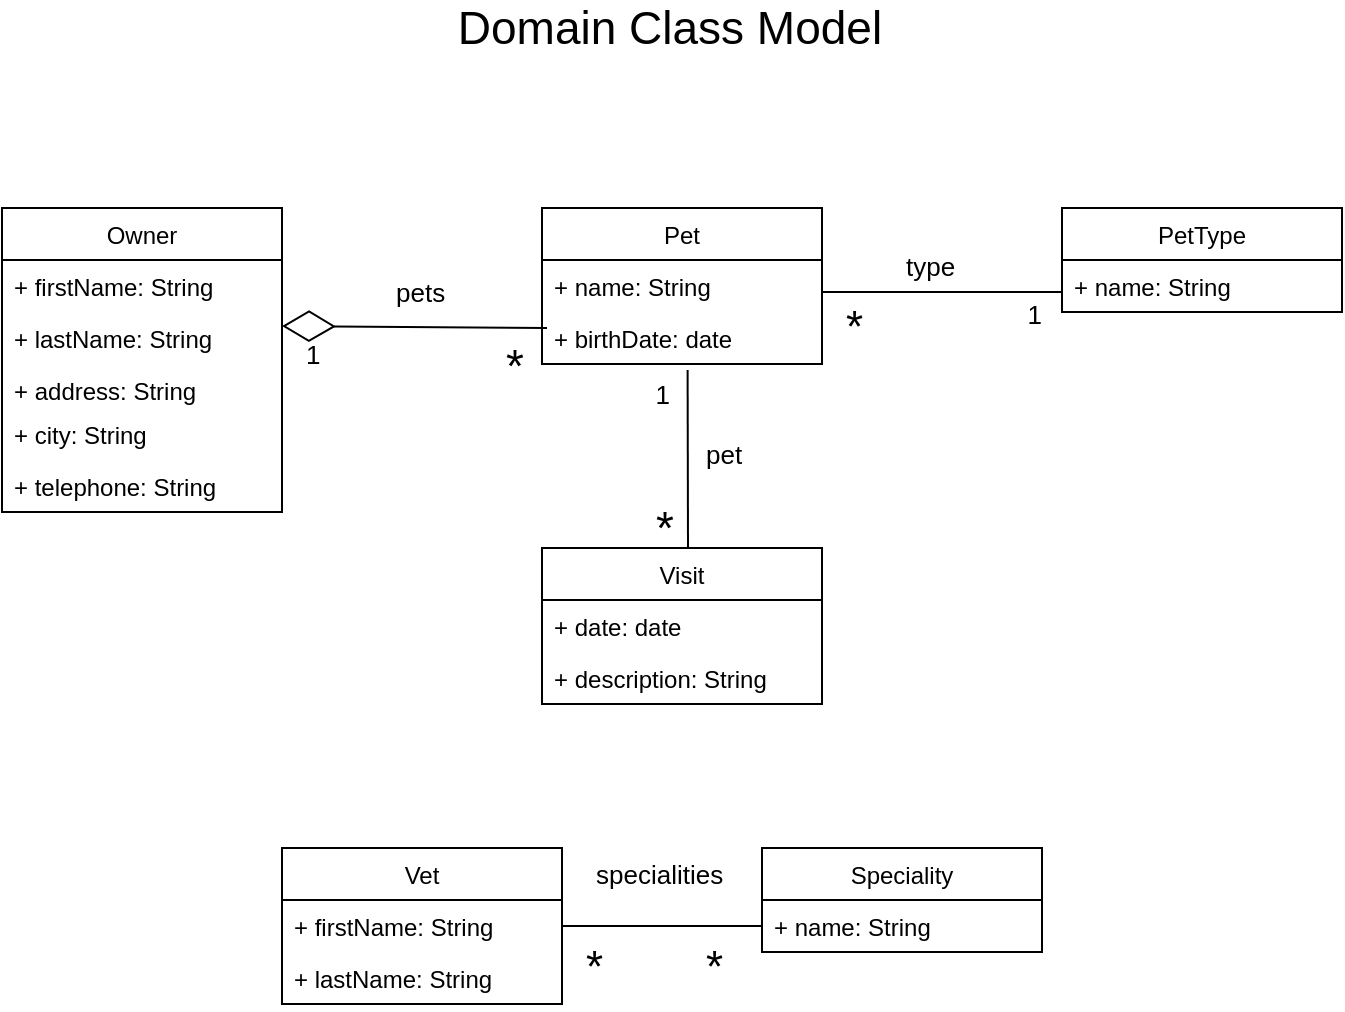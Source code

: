 <mxfile version="15.1.2" type="github"><diagram id="VZcF_NxZ1GH9iyw6uZ34" name="Page-1"><mxGraphModel dx="1038" dy="521" grid="1" gridSize="10" guides="1" tooltips="1" connect="1" arrows="1" fold="1" page="1" pageScale="1" pageWidth="827" pageHeight="1169" math="0" shadow="0"><root><mxCell id="0"/><mxCell id="1" parent="0"/><mxCell id="A0as_h-FLwX-KRLidYSB-5" value="Owner" style="swimlane;fontStyle=0;childLayout=stackLayout;horizontal=1;startSize=26;fillColor=none;horizontalStack=0;resizeParent=1;resizeParentMax=0;resizeLast=0;collapsible=1;marginBottom=0;" vertex="1" parent="1"><mxGeometry x="80" y="150" width="140" height="152" as="geometry"/></mxCell><mxCell id="A0as_h-FLwX-KRLidYSB-6" value="+ firstName: String" style="text;strokeColor=none;fillColor=none;align=left;verticalAlign=top;spacingLeft=4;spacingRight=4;overflow=hidden;rotatable=0;points=[[0,0.5],[1,0.5]];portConstraint=eastwest;" vertex="1" parent="A0as_h-FLwX-KRLidYSB-5"><mxGeometry y="26" width="140" height="26" as="geometry"/></mxCell><mxCell id="A0as_h-FLwX-KRLidYSB-7" value="+ lastName: String" style="text;strokeColor=none;fillColor=none;align=left;verticalAlign=top;spacingLeft=4;spacingRight=4;overflow=hidden;rotatable=0;points=[[0,0.5],[1,0.5]];portConstraint=eastwest;" vertex="1" parent="A0as_h-FLwX-KRLidYSB-5"><mxGeometry y="52" width="140" height="26" as="geometry"/></mxCell><mxCell id="A0as_h-FLwX-KRLidYSB-8" value="+ address: String" style="text;strokeColor=none;fillColor=none;align=left;verticalAlign=top;spacingLeft=4;spacingRight=4;overflow=hidden;rotatable=0;points=[[0,0.5],[1,0.5]];portConstraint=eastwest;" vertex="1" parent="A0as_h-FLwX-KRLidYSB-5"><mxGeometry y="78" width="140" height="22" as="geometry"/></mxCell><mxCell id="A0as_h-FLwX-KRLidYSB-9" value="+ city: String" style="text;strokeColor=none;fillColor=none;align=left;verticalAlign=top;spacingLeft=4;spacingRight=4;overflow=hidden;rotatable=0;points=[[0,0.5],[1,0.5]];portConstraint=eastwest;" vertex="1" parent="A0as_h-FLwX-KRLidYSB-5"><mxGeometry y="100" width="140" height="26" as="geometry"/></mxCell><mxCell id="A0as_h-FLwX-KRLidYSB-10" value="+ telephone: String" style="text;strokeColor=none;fillColor=none;align=left;verticalAlign=top;spacingLeft=4;spacingRight=4;overflow=hidden;rotatable=0;points=[[0,0.5],[1,0.5]];portConstraint=eastwest;" vertex="1" parent="A0as_h-FLwX-KRLidYSB-5"><mxGeometry y="126" width="140" height="26" as="geometry"/></mxCell><mxCell id="A0as_h-FLwX-KRLidYSB-12" value="Pet" style="swimlane;fontStyle=0;childLayout=stackLayout;horizontal=1;startSize=26;fillColor=none;horizontalStack=0;resizeParent=1;resizeParentMax=0;resizeLast=0;collapsible=1;marginBottom=0;" vertex="1" parent="1"><mxGeometry x="350" y="150" width="140" height="78" as="geometry"/></mxCell><mxCell id="A0as_h-FLwX-KRLidYSB-13" value="+ name: String" style="text;strokeColor=none;fillColor=none;align=left;verticalAlign=top;spacingLeft=4;spacingRight=4;overflow=hidden;rotatable=0;points=[[0,0.5],[1,0.5]];portConstraint=eastwest;" vertex="1" parent="A0as_h-FLwX-KRLidYSB-12"><mxGeometry y="26" width="140" height="26" as="geometry"/></mxCell><mxCell id="A0as_h-FLwX-KRLidYSB-14" value="+ birthDate: date" style="text;strokeColor=none;fillColor=none;align=left;verticalAlign=top;spacingLeft=4;spacingRight=4;overflow=hidden;rotatable=0;points=[[0,0.5],[1,0.5]];portConstraint=eastwest;" vertex="1" parent="A0as_h-FLwX-KRLidYSB-12"><mxGeometry y="52" width="140" height="26" as="geometry"/></mxCell><mxCell id="A0as_h-FLwX-KRLidYSB-16" value="PetType" style="swimlane;fontStyle=0;childLayout=stackLayout;horizontal=1;startSize=26;fillColor=none;horizontalStack=0;resizeParent=1;resizeParentMax=0;resizeLast=0;collapsible=1;marginBottom=0;" vertex="1" parent="1"><mxGeometry x="610" y="150" width="140" height="52" as="geometry"/></mxCell><mxCell id="A0as_h-FLwX-KRLidYSB-17" value="+ name: String" style="text;strokeColor=none;fillColor=none;align=left;verticalAlign=top;spacingLeft=4;spacingRight=4;overflow=hidden;rotatable=0;points=[[0,0.5],[1,0.5]];portConstraint=eastwest;" vertex="1" parent="A0as_h-FLwX-KRLidYSB-16"><mxGeometry y="26" width="140" height="26" as="geometry"/></mxCell><mxCell id="A0as_h-FLwX-KRLidYSB-21" value="Visit" style="swimlane;fontStyle=0;childLayout=stackLayout;horizontal=1;startSize=26;fillColor=none;horizontalStack=0;resizeParent=1;resizeParentMax=0;resizeLast=0;collapsible=1;marginBottom=0;" vertex="1" parent="1"><mxGeometry x="350" y="320" width="140" height="78" as="geometry"/></mxCell><mxCell id="A0as_h-FLwX-KRLidYSB-22" value="+ date: date" style="text;strokeColor=none;fillColor=none;align=left;verticalAlign=top;spacingLeft=4;spacingRight=4;overflow=hidden;rotatable=0;points=[[0,0.5],[1,0.5]];portConstraint=eastwest;" vertex="1" parent="A0as_h-FLwX-KRLidYSB-21"><mxGeometry y="26" width="140" height="26" as="geometry"/></mxCell><mxCell id="A0as_h-FLwX-KRLidYSB-23" value="+ description: String" style="text;strokeColor=none;fillColor=none;align=left;verticalAlign=top;spacingLeft=4;spacingRight=4;overflow=hidden;rotatable=0;points=[[0,0.5],[1,0.5]];portConstraint=eastwest;" vertex="1" parent="A0as_h-FLwX-KRLidYSB-21"><mxGeometry y="52" width="140" height="26" as="geometry"/></mxCell><mxCell id="A0as_h-FLwX-KRLidYSB-25" value="Vet" style="swimlane;fontStyle=0;childLayout=stackLayout;horizontal=1;startSize=26;fillColor=none;horizontalStack=0;resizeParent=1;resizeParentMax=0;resizeLast=0;collapsible=1;marginBottom=0;" vertex="1" parent="1"><mxGeometry x="220" y="470" width="140" height="78" as="geometry"/></mxCell><mxCell id="A0as_h-FLwX-KRLidYSB-26" value="+ firstName: String" style="text;strokeColor=none;fillColor=none;align=left;verticalAlign=top;spacingLeft=4;spacingRight=4;overflow=hidden;rotatable=0;points=[[0,0.5],[1,0.5]];portConstraint=eastwest;" vertex="1" parent="A0as_h-FLwX-KRLidYSB-25"><mxGeometry y="26" width="140" height="26" as="geometry"/></mxCell><mxCell id="A0as_h-FLwX-KRLidYSB-27" value="+ lastName: String" style="text;strokeColor=none;fillColor=none;align=left;verticalAlign=top;spacingLeft=4;spacingRight=4;overflow=hidden;rotatable=0;points=[[0,0.5],[1,0.5]];portConstraint=eastwest;" vertex="1" parent="A0as_h-FLwX-KRLidYSB-25"><mxGeometry y="52" width="140" height="26" as="geometry"/></mxCell><mxCell id="A0as_h-FLwX-KRLidYSB-29" value="Speciality" style="swimlane;fontStyle=0;childLayout=stackLayout;horizontal=1;startSize=26;fillColor=none;horizontalStack=0;resizeParent=1;resizeParentMax=0;resizeLast=0;collapsible=1;marginBottom=0;" vertex="1" parent="1"><mxGeometry x="460" y="470" width="140" height="52" as="geometry"/></mxCell><mxCell id="A0as_h-FLwX-KRLidYSB-30" value="+ name: String" style="text;strokeColor=none;fillColor=none;align=left;verticalAlign=top;spacingLeft=4;spacingRight=4;overflow=hidden;rotatable=0;points=[[0,0.5],[1,0.5]];portConstraint=eastwest;" vertex="1" parent="A0as_h-FLwX-KRLidYSB-29"><mxGeometry y="26" width="140" height="26" as="geometry"/></mxCell><mxCell id="A0as_h-FLwX-KRLidYSB-50" value="&lt;span style=&quot;font-size: 22px&quot;&gt;*&lt;/span&gt;" style="edgeLabel;resizable=0;html=1;align=left;verticalAlign=top;fontSize=23;" connectable="0" vertex="1" parent="1"><mxGeometry x="500" y="189" as="geometry"/></mxCell><mxCell id="A0as_h-FLwX-KRLidYSB-51" value="&lt;font style=&quot;font-size: 13px&quot;&gt;1&lt;/font&gt;" style="edgeLabel;resizable=0;html=1;align=right;verticalAlign=top;" connectable="0" vertex="1" parent="1"><mxGeometry x="600" y="189" as="geometry"/></mxCell><mxCell id="A0as_h-FLwX-KRLidYSB-52" value="*" style="text;whiteSpace=wrap;html=1;fontSize=23;" vertex="1" parent="1"><mxGeometry x="330" y="209" width="30" height="1" as="geometry"/></mxCell><mxCell id="A0as_h-FLwX-KRLidYSB-53" value="&lt;font style=&quot;font-size: 13px&quot;&gt;pets&lt;/font&gt;" style="text;whiteSpace=wrap;html=1;fontSize=23;" vertex="1" parent="1"><mxGeometry x="275" y="169" width="30" height="40" as="geometry"/></mxCell><mxCell id="A0as_h-FLwX-KRLidYSB-54" value="Domain Class Model" style="text;html=1;strokeColor=none;fillColor=none;align=center;verticalAlign=middle;whiteSpace=wrap;rounded=0;fontSize=23;" vertex="1" parent="1"><mxGeometry x="281" y="50" width="266" height="20" as="geometry"/></mxCell><mxCell id="A0as_h-FLwX-KRLidYSB-56" value="&lt;span style=&quot;font-size: 13px&quot;&gt;type&lt;/span&gt;" style="text;whiteSpace=wrap;html=1;fontSize=23;" vertex="1" parent="1"><mxGeometry x="530" y="156" width="30" height="40" as="geometry"/></mxCell><mxCell id="A0as_h-FLwX-KRLidYSB-57" value="&lt;span style=&quot;font-size: 13px&quot;&gt;pet&lt;/span&gt;" style="text;whiteSpace=wrap;html=1;fontSize=23;" vertex="1" parent="1"><mxGeometry x="430" y="250" width="30" height="40" as="geometry"/></mxCell><mxCell id="A0as_h-FLwX-KRLidYSB-58" value="&lt;font style=&quot;font-size: 13px&quot;&gt;1&lt;/font&gt;" style="edgeLabel;resizable=0;html=1;align=right;verticalAlign=top;" connectable="0" vertex="1" parent="1"><mxGeometry x="414" y="229" as="geometry"/></mxCell><mxCell id="A0as_h-FLwX-KRLidYSB-59" value="*" style="text;whiteSpace=wrap;html=1;fontSize=23;" vertex="1" parent="1"><mxGeometry x="405" y="290" width="30" height="40" as="geometry"/></mxCell><mxCell id="A0as_h-FLwX-KRLidYSB-64" value="&lt;span style=&quot;font-size: 13px&quot;&gt;specialities&lt;/span&gt;" style="text;whiteSpace=wrap;html=1;fontSize=23;" vertex="1" parent="1"><mxGeometry x="375" y="460" width="30" height="40" as="geometry"/></mxCell><mxCell id="A0as_h-FLwX-KRLidYSB-66" value="&lt;span style=&quot;font-size: 22px ; line-height: 10%&quot;&gt;*&lt;/span&gt;" style="edgeLabel;resizable=0;html=1;align=left;verticalAlign=top;fontSize=23;" connectable="0" vertex="1" parent="1"><mxGeometry x="370" y="509" as="geometry"/></mxCell><mxCell id="A0as_h-FLwX-KRLidYSB-67" value="&lt;span style=&quot;font-size: 22px&quot;&gt;*&lt;/span&gt;" style="edgeLabel;resizable=0;html=1;align=left;verticalAlign=top;fontSize=23;" connectable="0" vertex="1" parent="1"><mxGeometry x="430" y="509" as="geometry"/></mxCell><mxCell id="A0as_h-FLwX-KRLidYSB-72" value="" style="endArrow=diamondThin;endFill=0;endSize=24;html=1;fontSize=23;strokeColor=#000000;strokeWidth=1;exitX=0.75;exitY=1;exitDx=0;exitDy=0;" edge="1" parent="1" source="A0as_h-FLwX-KRLidYSB-52"><mxGeometry width="160" relative="1" as="geometry"><mxPoint x="240" y="280" as="sourcePoint"/><mxPoint x="220" y="209" as="targetPoint"/></mxGeometry></mxCell><mxCell id="A0as_h-FLwX-KRLidYSB-73" value="&lt;font style=&quot;font-size: 13px&quot;&gt;1&lt;/font&gt;" style="text;whiteSpace=wrap;html=1;fontSize=23;" vertex="1" parent="1"><mxGeometry x="230" y="200" width="40" height="49" as="geometry"/></mxCell><mxCell id="A0as_h-FLwX-KRLidYSB-80" value="" style="line;strokeWidth=1;fillColor=none;align=left;verticalAlign=middle;spacingTop=-1;spacingLeft=3;spacingRight=3;rotatable=0;labelPosition=right;points=[];portConstraint=eastwest;fontSize=23;" vertex="1" parent="1"><mxGeometry x="490" y="188" width="120" height="8" as="geometry"/></mxCell><mxCell id="A0as_h-FLwX-KRLidYSB-83" value="" style="endArrow=none;html=1;rounded=0;fontSize=23;strokeColor=#000000;strokeWidth=1;exitX=0.52;exitY=1.115;exitDx=0;exitDy=0;exitPerimeter=0;" edge="1" parent="1" source="A0as_h-FLwX-KRLidYSB-14"><mxGeometry relative="1" as="geometry"><mxPoint x="330" y="340" as="sourcePoint"/><mxPoint x="423" y="320" as="targetPoint"/></mxGeometry></mxCell><mxCell id="A0as_h-FLwX-KRLidYSB-85" value="" style="endArrow=none;html=1;rounded=0;fontSize=23;strokeColor=#000000;strokeWidth=1;exitX=0;exitY=0.5;exitDx=0;exitDy=0;entryX=1;entryY=0.5;entryDx=0;entryDy=0;" edge="1" parent="1" source="A0as_h-FLwX-KRLidYSB-30" target="A0as_h-FLwX-KRLidYSB-26"><mxGeometry relative="1" as="geometry"><mxPoint x="430" y="510" as="sourcePoint"/><mxPoint x="430.2" y="599.01" as="targetPoint"/></mxGeometry></mxCell></root></mxGraphModel></diagram></mxfile>